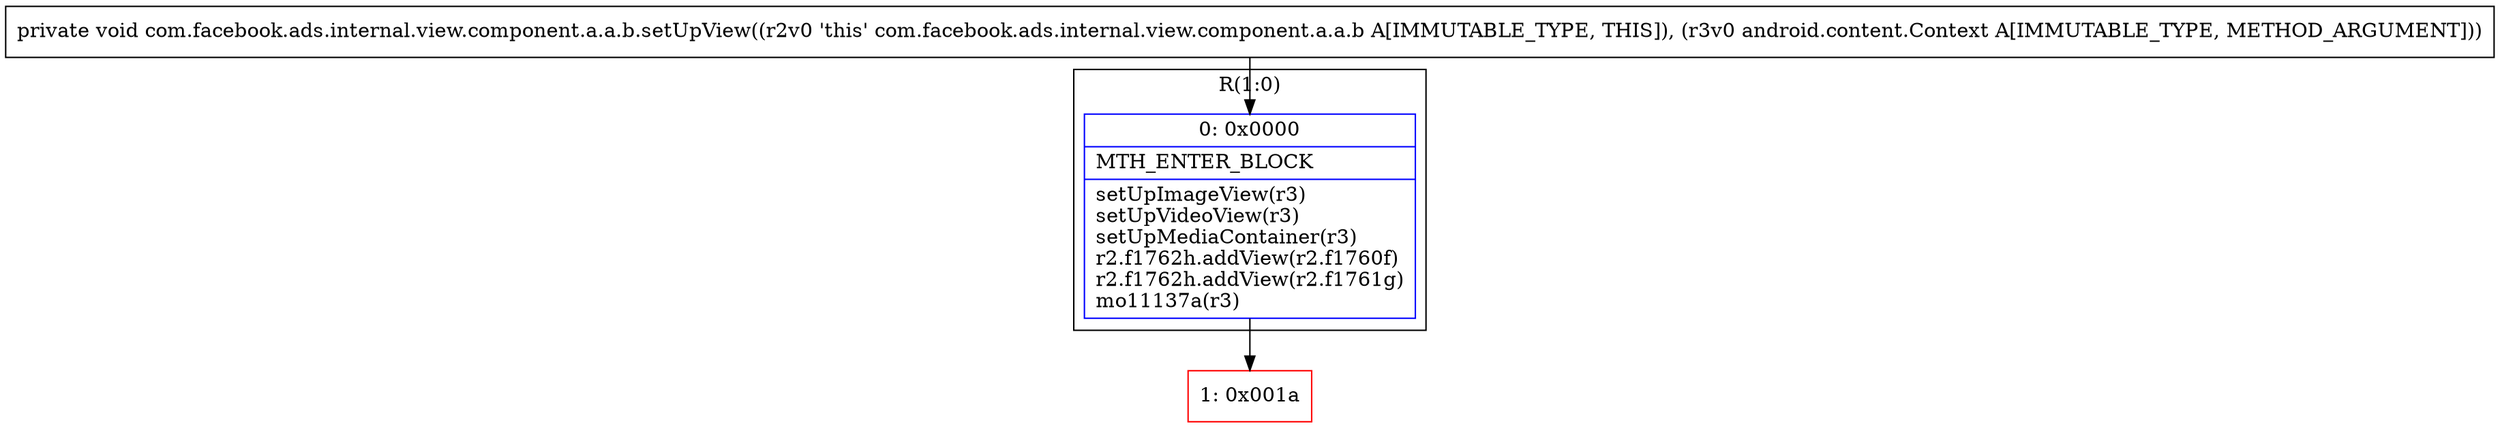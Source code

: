 digraph "CFG forcom.facebook.ads.internal.view.component.a.a.b.setUpView(Landroid\/content\/Context;)V" {
subgraph cluster_Region_26240128 {
label = "R(1:0)";
node [shape=record,color=blue];
Node_0 [shape=record,label="{0\:\ 0x0000|MTH_ENTER_BLOCK\l|setUpImageView(r3)\lsetUpVideoView(r3)\lsetUpMediaContainer(r3)\lr2.f1762h.addView(r2.f1760f)\lr2.f1762h.addView(r2.f1761g)\lmo11137a(r3)\l}"];
}
Node_1 [shape=record,color=red,label="{1\:\ 0x001a}"];
MethodNode[shape=record,label="{private void com.facebook.ads.internal.view.component.a.a.b.setUpView((r2v0 'this' com.facebook.ads.internal.view.component.a.a.b A[IMMUTABLE_TYPE, THIS]), (r3v0 android.content.Context A[IMMUTABLE_TYPE, METHOD_ARGUMENT])) }"];
MethodNode -> Node_0;
Node_0 -> Node_1;
}

